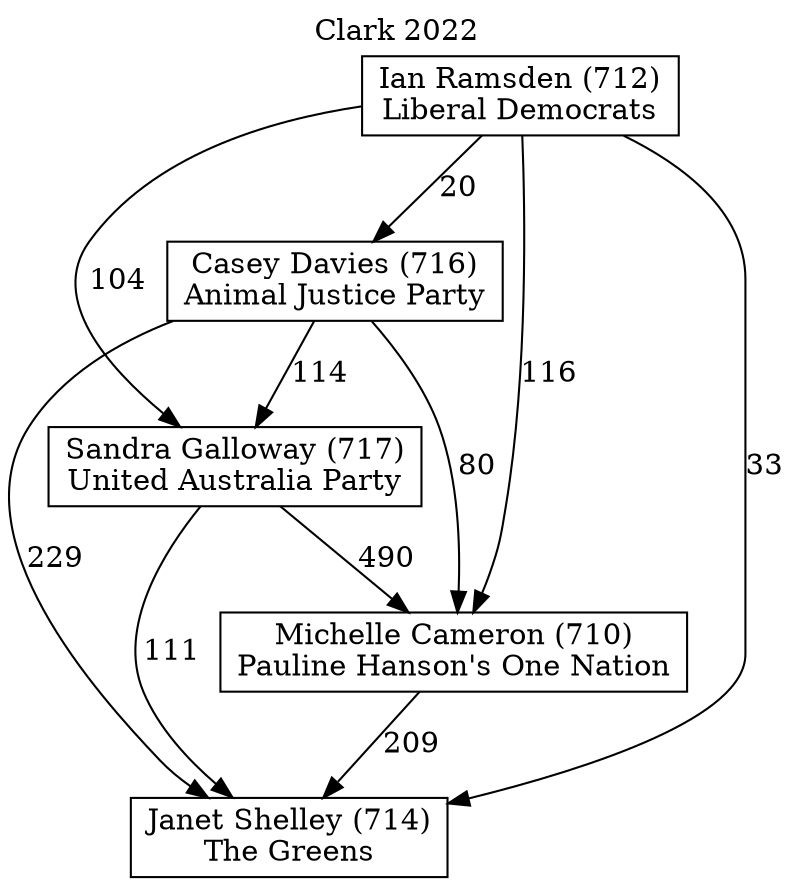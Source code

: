 // House preference flow
digraph "Janet Shelley (714)_Clark_2022" {
	graph [label="Clark 2022" labelloc=t mclimit=10]
	node [shape=box]
	"Michelle Cameron (710)" [label="Michelle Cameron (710)
Pauline Hanson's One Nation"]
	"Sandra Galloway (717)" [label="Sandra Galloway (717)
United Australia Party"]
	"Casey Davies (716)" [label="Casey Davies (716)
Animal Justice Party"]
	"Janet Shelley (714)" [label="Janet Shelley (714)
The Greens"]
	"Ian Ramsden (712)" [label="Ian Ramsden (712)
Liberal Democrats"]
	"Ian Ramsden (712)" -> "Casey Davies (716)" [label=20]
	"Casey Davies (716)" -> "Janet Shelley (714)" [label=229]
	"Sandra Galloway (717)" -> "Janet Shelley (714)" [label=111]
	"Ian Ramsden (712)" -> "Michelle Cameron (710)" [label=116]
	"Casey Davies (716)" -> "Sandra Galloway (717)" [label=114]
	"Ian Ramsden (712)" -> "Sandra Galloway (717)" [label=104]
	"Ian Ramsden (712)" -> "Janet Shelley (714)" [label=33]
	"Casey Davies (716)" -> "Michelle Cameron (710)" [label=80]
	"Sandra Galloway (717)" -> "Michelle Cameron (710)" [label=490]
	"Michelle Cameron (710)" -> "Janet Shelley (714)" [label=209]
}

